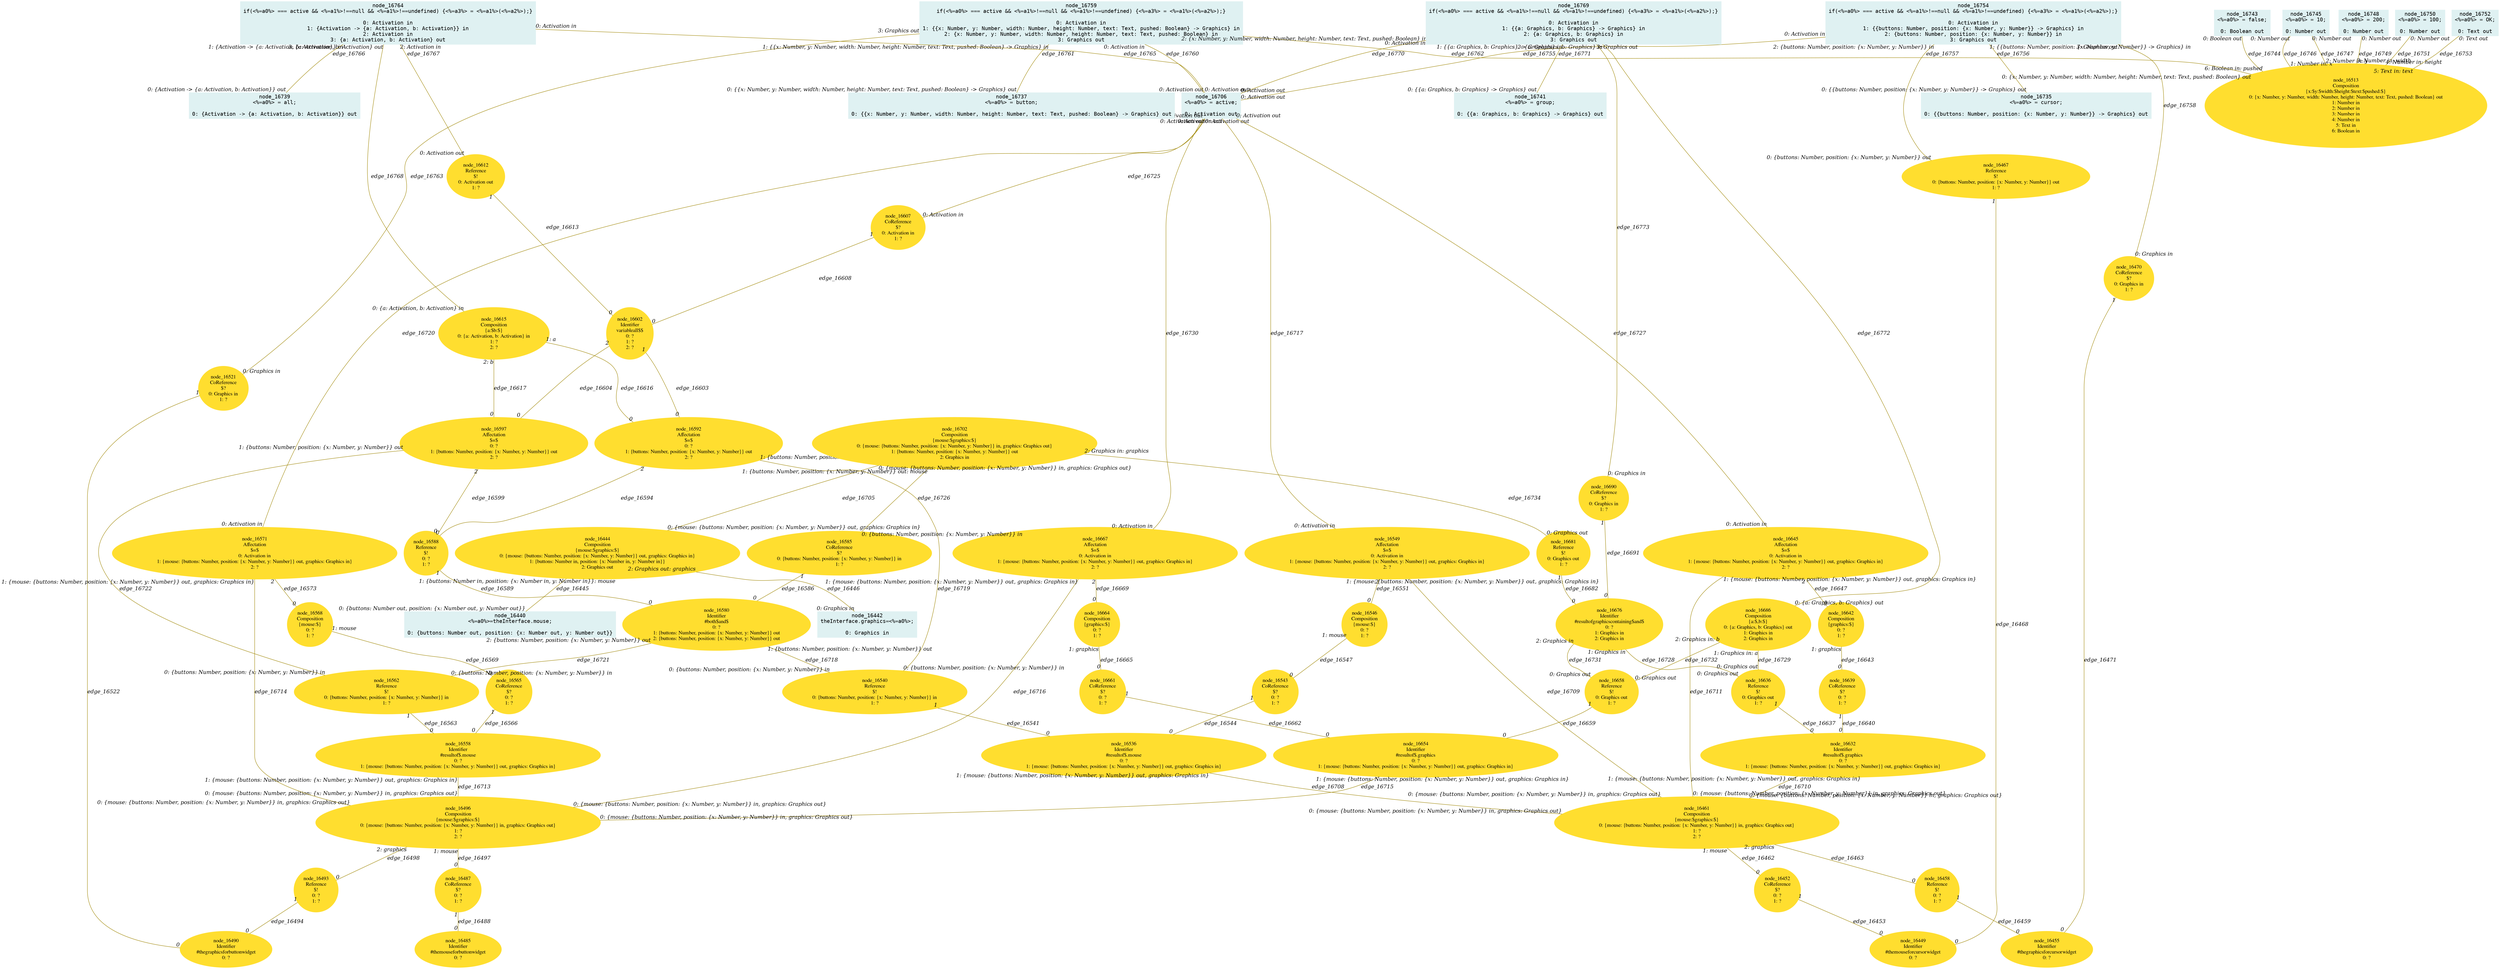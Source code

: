 digraph g{node_16440 [shape="box", style="filled", color="#dff1f2", fontname="Courier", label="node_16440
<%=a0%>=theInterface.mouse;

0: {buttons: Number out, position: {x: Number out, y: Number out}}" ]
node_16442 [shape="box", style="filled", color="#dff1f2", fontname="Courier", label="node_16442
theInterface.graphics=<%=a0%>;

0: Graphics in" ]
node_16444 [shape="ellipse", style="filled", color="#ffde2f", fontname="Times", label="node_16444
Composition
{mouse:$graphics:$}
0: {mouse: {buttons: Number, position: {x: Number, y: Number}} out, graphics: Graphics in}
1: {buttons: Number in, position: {x: Number in, y: Number in}}
2: Graphics out" ]
node_16449 [shape="ellipse", style="filled", color="#ffde2f", fontname="Times", label="node_16449
Identifier
#themouseforcursorwidget
0: ?" ]
node_16452 [shape="ellipse", style="filled", color="#ffde2f", fontname="Times", label="node_16452
CoReference
$?
0: ?
1: ?" ]
node_16455 [shape="ellipse", style="filled", color="#ffde2f", fontname="Times", label="node_16455
Identifier
#thegraphicsforcursorwidget
0: ?" ]
node_16458 [shape="ellipse", style="filled", color="#ffde2f", fontname="Times", label="node_16458
Reference
$!
0: ?
1: ?" ]
node_16461 [shape="ellipse", style="filled", color="#ffde2f", fontname="Times", label="node_16461
Composition
{mouse:$graphics:$}
0: {mouse: {buttons: Number, position: {x: Number, y: Number}} in, graphics: Graphics out}
1: ?
2: ?" ]
node_16467 [shape="ellipse", style="filled", color="#ffde2f", fontname="Times", label="node_16467
Reference
$!
0: {buttons: Number, position: {x: Number, y: Number}} out
1: ?" ]
node_16470 [shape="ellipse", style="filled", color="#ffde2f", fontname="Times", label="node_16470
CoReference
$?
0: Graphics in
1: ?" ]
node_16485 [shape="ellipse", style="filled", color="#ffde2f", fontname="Times", label="node_16485
Identifier
#themouseforbuttonwidget
0: ?" ]
node_16487 [shape="ellipse", style="filled", color="#ffde2f", fontname="Times", label="node_16487
CoReference
$?
0: ?
1: ?" ]
node_16490 [shape="ellipse", style="filled", color="#ffde2f", fontname="Times", label="node_16490
Identifier
#thegraphicsforbuttonwidget
0: ?" ]
node_16493 [shape="ellipse", style="filled", color="#ffde2f", fontname="Times", label="node_16493
Reference
$!
0: ?
1: ?" ]
node_16496 [shape="ellipse", style="filled", color="#ffde2f", fontname="Times", label="node_16496
Composition
{mouse:$graphics:$}
0: {mouse: {buttons: Number, position: {x: Number, y: Number}} in, graphics: Graphics out}
1: ?
2: ?" ]
node_16513 [shape="ellipse", style="filled", color="#ffde2f", fontname="Times", label="node_16513
Composition
{x:$y:$width:$height:$text:$pushed:$}
0: {x: Number, y: Number, width: Number, height: Number, text: Text, pushed: Boolean} out
1: Number in
2: Number in
3: Number in
4: Number in
5: Text in
6: Boolean in" ]
node_16521 [shape="ellipse", style="filled", color="#ffde2f", fontname="Times", label="node_16521
CoReference
$?
0: Graphics in
1: ?" ]
node_16536 [shape="ellipse", style="filled", color="#ffde2f", fontname="Times", label="node_16536
Identifier
#resultof$.mouse
0: ?
1: {mouse: {buttons: Number, position: {x: Number, y: Number}} out, graphics: Graphics in}" ]
node_16540 [shape="ellipse", style="filled", color="#ffde2f", fontname="Times", label="node_16540
Reference
$!
0: {buttons: Number, position: {x: Number, y: Number}} in
1: ?" ]
node_16543 [shape="ellipse", style="filled", color="#ffde2f", fontname="Times", label="node_16543
CoReference
$?
0: ?
1: ?" ]
node_16546 [shape="ellipse", style="filled", color="#ffde2f", fontname="Times", label="node_16546
Composition
{mouse:$}
0: ?
1: ?" ]
node_16549 [shape="ellipse", style="filled", color="#ffde2f", fontname="Times", label="node_16549
Affectation
$=$
0: Activation in
1: {mouse: {buttons: Number, position: {x: Number, y: Number}} out, graphics: Graphics in}
2: ?" ]
node_16558 [shape="ellipse", style="filled", color="#ffde2f", fontname="Times", label="node_16558
Identifier
#resultof$.mouse
0: ?
1: {mouse: {buttons: Number, position: {x: Number, y: Number}} out, graphics: Graphics in}" ]
node_16562 [shape="ellipse", style="filled", color="#ffde2f", fontname="Times", label="node_16562
Reference
$!
0: {buttons: Number, position: {x: Number, y: Number}} in
1: ?" ]
node_16565 [shape="ellipse", style="filled", color="#ffde2f", fontname="Times", label="node_16565
CoReference
$?
0: ?
1: ?" ]
node_16568 [shape="ellipse", style="filled", color="#ffde2f", fontname="Times", label="node_16568
Composition
{mouse:$}
0: ?
1: ?" ]
node_16571 [shape="ellipse", style="filled", color="#ffde2f", fontname="Times", label="node_16571
Affectation
$=$
0: Activation in
1: {mouse: {buttons: Number, position: {x: Number, y: Number}} out, graphics: Graphics in}
2: ?" ]
node_16580 [shape="ellipse", style="filled", color="#ffde2f", fontname="Times", label="node_16580
Identifier
#both$and$
0: ?
1: {buttons: Number, position: {x: Number, y: Number}} out
2: {buttons: Number, position: {x: Number, y: Number}} out" ]
node_16585 [shape="ellipse", style="filled", color="#ffde2f", fontname="Times", label="node_16585
CoReference
$?
0: {buttons: Number, position: {x: Number, y: Number}} in
1: ?" ]
node_16588 [shape="ellipse", style="filled", color="#ffde2f", fontname="Times", label="node_16588
Reference
$!
0: ?
1: ?" ]
node_16592 [shape="ellipse", style="filled", color="#ffde2f", fontname="Times", label="node_16592
Affectation
$=$
0: ?
1: {buttons: Number, position: {x: Number, y: Number}} out
2: ?" ]
node_16597 [shape="ellipse", style="filled", color="#ffde2f", fontname="Times", label="node_16597
Affectation
$=$
0: ?
1: {buttons: Number, position: {x: Number, y: Number}} out
2: ?" ]
node_16602 [shape="ellipse", style="filled", color="#ffde2f", fontname="Times", label="node_16602
Identifier
variableall$$
0: ?
1: ?
2: ?" ]
node_16607 [shape="ellipse", style="filled", color="#ffde2f", fontname="Times", label="node_16607
CoReference
$?
0: Activation in
1: ?" ]
node_16612 [shape="ellipse", style="filled", color="#ffde2f", fontname="Times", label="node_16612
Reference
$!
0: Activation out
1: ?" ]
node_16615 [shape="ellipse", style="filled", color="#ffde2f", fontname="Times", label="node_16615
Composition
{a:$b:$}
0: {a: Activation, b: Activation} in
1: ?
2: ?" ]
node_16632 [shape="ellipse", style="filled", color="#ffde2f", fontname="Times", label="node_16632
Identifier
#resultof$.graphics
0: ?
1: {mouse: {buttons: Number, position: {x: Number, y: Number}} out, graphics: Graphics in}" ]
node_16636 [shape="ellipse", style="filled", color="#ffde2f", fontname="Times", label="node_16636
Reference
$!
0: Graphics out
1: ?" ]
node_16639 [shape="ellipse", style="filled", color="#ffde2f", fontname="Times", label="node_16639
CoReference
$?
0: ?
1: ?" ]
node_16642 [shape="ellipse", style="filled", color="#ffde2f", fontname="Times", label="node_16642
Composition
{graphics:$}
0: ?
1: ?" ]
node_16645 [shape="ellipse", style="filled", color="#ffde2f", fontname="Times", label="node_16645
Affectation
$=$
0: Activation in
1: {mouse: {buttons: Number, position: {x: Number, y: Number}} out, graphics: Graphics in}
2: ?" ]
node_16654 [shape="ellipse", style="filled", color="#ffde2f", fontname="Times", label="node_16654
Identifier
#resultof$.graphics
0: ?
1: {mouse: {buttons: Number, position: {x: Number, y: Number}} out, graphics: Graphics in}" ]
node_16658 [shape="ellipse", style="filled", color="#ffde2f", fontname="Times", label="node_16658
Reference
$!
0: Graphics out
1: ?" ]
node_16661 [shape="ellipse", style="filled", color="#ffde2f", fontname="Times", label="node_16661
CoReference
$?
0: ?
1: ?" ]
node_16664 [shape="ellipse", style="filled", color="#ffde2f", fontname="Times", label="node_16664
Composition
{graphics:$}
0: ?
1: ?" ]
node_16667 [shape="ellipse", style="filled", color="#ffde2f", fontname="Times", label="node_16667
Affectation
$=$
0: Activation in
1: {mouse: {buttons: Number, position: {x: Number, y: Number}} out, graphics: Graphics in}
2: ?" ]
node_16676 [shape="ellipse", style="filled", color="#ffde2f", fontname="Times", label="node_16676
Identifier
#resultofgraphicscontaining$and$
0: ?
1: Graphics in
2: Graphics in" ]
node_16681 [shape="ellipse", style="filled", color="#ffde2f", fontname="Times", label="node_16681
Reference
$!
0: Graphics out
1: ?" ]
node_16686 [shape="ellipse", style="filled", color="#ffde2f", fontname="Times", label="node_16686
Composition
{a:$,b:$}
0: {a: Graphics, b: Graphics} out
1: Graphics in
2: Graphics in" ]
node_16690 [shape="ellipse", style="filled", color="#ffde2f", fontname="Times", label="node_16690
CoReference
$?
0: Graphics in
1: ?" ]
node_16702 [shape="ellipse", style="filled", color="#ffde2f", fontname="Times", label="node_16702
Composition
{mouse:$graphics:$}
0: {mouse: {buttons: Number, position: {x: Number, y: Number}} in, graphics: Graphics out}
1: {buttons: Number, position: {x: Number, y: Number}} out
2: Graphics in" ]
node_16706 [shape="box", style="filled", color="#dff1f2", fontname="Courier", label="node_16706
<%=a0%> = active;

0: Activation out" ]
node_16735 [shape="box", style="filled", color="#dff1f2", fontname="Courier", label="node_16735
<%=a0%> = cursor;

0: {{buttons: Number, position: {x: Number, y: Number}} -> Graphics} out" ]
node_16737 [shape="box", style="filled", color="#dff1f2", fontname="Courier", label="node_16737
<%=a0%> = button;

0: {{x: Number, y: Number, width: Number, height: Number, text: Text, pushed: Boolean} -> Graphics} out" ]
node_16739 [shape="box", style="filled", color="#dff1f2", fontname="Courier", label="node_16739
<%=a0%> = all;

0: {Activation -> {a: Activation, b: Activation}} out" ]
node_16741 [shape="box", style="filled", color="#dff1f2", fontname="Courier", label="node_16741
<%=a0%> = group;

0: {{a: Graphics, b: Graphics} -> Graphics} out" ]
node_16743 [shape="box", style="filled", color="#dff1f2", fontname="Courier", label="node_16743
<%=a0%> = false;

0: Boolean out" ]
node_16745 [shape="box", style="filled", color="#dff1f2", fontname="Courier", label="node_16745
<%=a0%> = 10;

0: Number out" ]
node_16748 [shape="box", style="filled", color="#dff1f2", fontname="Courier", label="node_16748
<%=a0%> = 200;

0: Number out" ]
node_16750 [shape="box", style="filled", color="#dff1f2", fontname="Courier", label="node_16750
<%=a0%> = 100;

0: Number out" ]
node_16752 [shape="box", style="filled", color="#dff1f2", fontname="Courier", label="node_16752
<%=a0%> = OK;

0: Text out" ]
node_16754 [shape="box", style="filled", color="#dff1f2", fontname="Courier", label="node_16754
if(<%=a0%> === active && <%=a1%>!==null && <%=a1%>!==undefined) {<%=a3%> = <%=a1%>(<%=a2%>);}

0: Activation in
1: {{buttons: Number, position: {x: Number, y: Number}} -> Graphics} in
2: {buttons: Number, position: {x: Number, y: Number}} in
3: Graphics out" ]
node_16759 [shape="box", style="filled", color="#dff1f2", fontname="Courier", label="node_16759
if(<%=a0%> === active && <%=a1%>!==null && <%=a1%>!==undefined) {<%=a3%> = <%=a1%>(<%=a2%>);}

0: Activation in
1: {{x: Number, y: Number, width: Number, height: Number, text: Text, pushed: Boolean} -> Graphics} in
2: {x: Number, y: Number, width: Number, height: Number, text: Text, pushed: Boolean} in
3: Graphics out" ]
node_16764 [shape="box", style="filled", color="#dff1f2", fontname="Courier", label="node_16764
if(<%=a0%> === active && <%=a1%>!==null && <%=a1%>!==undefined) {<%=a3%> = <%=a1%>(<%=a2%>);}

0: Activation in
1: {Activation -> {a: Activation, b: Activation}} in
2: Activation in
3: {a: Activation, b: Activation} out" ]
node_16769 [shape="box", style="filled", color="#dff1f2", fontname="Courier", label="node_16769
if(<%=a0%> === active && <%=a1%>!==null && <%=a1%>!==undefined) {<%=a3%> = <%=a1%>(<%=a2%>);}

0: Activation in
1: {{a: Graphics, b: Graphics} -> Graphics} in
2: {a: Graphics, b: Graphics} in
3: Graphics out" ]
node_16444 -> node_16440 [dir=none, arrowHead=none, fontname="Times-Italic", arrowsize=1, color="#9d8400", label="edge_16445",  headlabel="0: {buttons: Number out, position: {x: Number out, y: Number out}}", taillabel="1: {buttons: Number in, position: {x: Number in, y: Number in}}: mouse" ]
node_16444 -> node_16442 [dir=none, arrowHead=none, fontname="Times-Italic", arrowsize=1, color="#9d8400", label="edge_16446",  headlabel="0: Graphics in", taillabel="2: Graphics out: graphics" ]
node_16452 -> node_16449 [dir=none, arrowHead=none, fontname="Times-Italic", arrowsize=1, color="#9d8400", label="edge_16453",  headlabel="0", taillabel="1" ]
node_16458 -> node_16455 [dir=none, arrowHead=none, fontname="Times-Italic", arrowsize=1, color="#9d8400", label="edge_16459",  headlabel="0", taillabel="1" ]
node_16461 -> node_16452 [dir=none, arrowHead=none, fontname="Times-Italic", arrowsize=1, color="#9d8400", label="edge_16462",  headlabel="0", taillabel="1: mouse" ]
node_16461 -> node_16458 [dir=none, arrowHead=none, fontname="Times-Italic", arrowsize=1, color="#9d8400", label="edge_16463",  headlabel="0", taillabel="2: graphics" ]
node_16467 -> node_16449 [dir=none, arrowHead=none, fontname="Times-Italic", arrowsize=1, color="#9d8400", label="edge_16468",  headlabel="0", taillabel="1" ]
node_16470 -> node_16455 [dir=none, arrowHead=none, fontname="Times-Italic", arrowsize=1, color="#9d8400", label="edge_16471",  headlabel="0", taillabel="1" ]
node_16487 -> node_16485 [dir=none, arrowHead=none, fontname="Times-Italic", arrowsize=1, color="#9d8400", label="edge_16488",  headlabel="0", taillabel="1" ]
node_16493 -> node_16490 [dir=none, arrowHead=none, fontname="Times-Italic", arrowsize=1, color="#9d8400", label="edge_16494",  headlabel="0", taillabel="1" ]
node_16496 -> node_16487 [dir=none, arrowHead=none, fontname="Times-Italic", arrowsize=1, color="#9d8400", label="edge_16497",  headlabel="0", taillabel="1: mouse" ]
node_16496 -> node_16493 [dir=none, arrowHead=none, fontname="Times-Italic", arrowsize=1, color="#9d8400", label="edge_16498",  headlabel="0", taillabel="2: graphics" ]
node_16521 -> node_16490 [dir=none, arrowHead=none, fontname="Times-Italic", arrowsize=1, color="#9d8400", label="edge_16522",  headlabel="0", taillabel="1" ]
node_16540 -> node_16536 [dir=none, arrowHead=none, fontname="Times-Italic", arrowsize=1, color="#9d8400", label="edge_16541",  headlabel="0", taillabel="1" ]
node_16543 -> node_16536 [dir=none, arrowHead=none, fontname="Times-Italic", arrowsize=1, color="#9d8400", label="edge_16544",  headlabel="0", taillabel="1" ]
node_16546 -> node_16543 [dir=none, arrowHead=none, fontname="Times-Italic", arrowsize=1, color="#9d8400", label="edge_16547",  headlabel="0", taillabel="1: mouse" ]
node_16549 -> node_16546 [dir=none, arrowHead=none, fontname="Times-Italic", arrowsize=1, color="#9d8400", label="edge_16551",  headlabel="0", taillabel="2" ]
node_16562 -> node_16558 [dir=none, arrowHead=none, fontname="Times-Italic", arrowsize=1, color="#9d8400", label="edge_16563",  headlabel="0", taillabel="1" ]
node_16565 -> node_16558 [dir=none, arrowHead=none, fontname="Times-Italic", arrowsize=1, color="#9d8400", label="edge_16566",  headlabel="0", taillabel="1" ]
node_16568 -> node_16565 [dir=none, arrowHead=none, fontname="Times-Italic", arrowsize=1, color="#9d8400", label="edge_16569",  headlabel="0", taillabel="1: mouse" ]
node_16571 -> node_16568 [dir=none, arrowHead=none, fontname="Times-Italic", arrowsize=1, color="#9d8400", label="edge_16573",  headlabel="0", taillabel="2" ]
node_16585 -> node_16580 [dir=none, arrowHead=none, fontname="Times-Italic", arrowsize=1, color="#9d8400", label="edge_16586",  headlabel="0", taillabel="1" ]
node_16588 -> node_16580 [dir=none, arrowHead=none, fontname="Times-Italic", arrowsize=1, color="#9d8400", label="edge_16589",  headlabel="0", taillabel="1" ]
node_16592 -> node_16588 [dir=none, arrowHead=none, fontname="Times-Italic", arrowsize=1, color="#9d8400", label="edge_16594",  headlabel="0", taillabel="2" ]
node_16597 -> node_16588 [dir=none, arrowHead=none, fontname="Times-Italic", arrowsize=1, color="#9d8400", label="edge_16599",  headlabel="0", taillabel="2" ]
node_16602 -> node_16592 [dir=none, arrowHead=none, fontname="Times-Italic", arrowsize=1, color="#9d8400", label="edge_16603",  headlabel="0", taillabel="1" ]
node_16602 -> node_16597 [dir=none, arrowHead=none, fontname="Times-Italic", arrowsize=1, color="#9d8400", label="edge_16604",  headlabel="0", taillabel="2" ]
node_16607 -> node_16602 [dir=none, arrowHead=none, fontname="Times-Italic", arrowsize=1, color="#9d8400", label="edge_16608",  headlabel="0", taillabel="1" ]
node_16612 -> node_16602 [dir=none, arrowHead=none, fontname="Times-Italic", arrowsize=1, color="#9d8400", label="edge_16613",  headlabel="0", taillabel="1" ]
node_16615 -> node_16592 [dir=none, arrowHead=none, fontname="Times-Italic", arrowsize=1, color="#9d8400", label="edge_16616",  headlabel="0", taillabel="1: a" ]
node_16615 -> node_16597 [dir=none, arrowHead=none, fontname="Times-Italic", arrowsize=1, color="#9d8400", label="edge_16617",  headlabel="0", taillabel="2: b" ]
node_16636 -> node_16632 [dir=none, arrowHead=none, fontname="Times-Italic", arrowsize=1, color="#9d8400", label="edge_16637",  headlabel="0", taillabel="1" ]
node_16639 -> node_16632 [dir=none, arrowHead=none, fontname="Times-Italic", arrowsize=1, color="#9d8400", label="edge_16640",  headlabel="0", taillabel="1" ]
node_16642 -> node_16639 [dir=none, arrowHead=none, fontname="Times-Italic", arrowsize=1, color="#9d8400", label="edge_16643",  headlabel="0", taillabel="1: graphics" ]
node_16645 -> node_16642 [dir=none, arrowHead=none, fontname="Times-Italic", arrowsize=1, color="#9d8400", label="edge_16647",  headlabel="0", taillabel="2" ]
node_16658 -> node_16654 [dir=none, arrowHead=none, fontname="Times-Italic", arrowsize=1, color="#9d8400", label="edge_16659",  headlabel="0", taillabel="1" ]
node_16661 -> node_16654 [dir=none, arrowHead=none, fontname="Times-Italic", arrowsize=1, color="#9d8400", label="edge_16662",  headlabel="0", taillabel="1" ]
node_16664 -> node_16661 [dir=none, arrowHead=none, fontname="Times-Italic", arrowsize=1, color="#9d8400", label="edge_16665",  headlabel="0", taillabel="1: graphics" ]
node_16667 -> node_16664 [dir=none, arrowHead=none, fontname="Times-Italic", arrowsize=1, color="#9d8400", label="edge_16669",  headlabel="0", taillabel="2" ]
node_16681 -> node_16676 [dir=none, arrowHead=none, fontname="Times-Italic", arrowsize=1, color="#9d8400", label="edge_16682",  headlabel="0", taillabel="1" ]
node_16690 -> node_16676 [dir=none, arrowHead=none, fontname="Times-Italic", arrowsize=1, color="#9d8400", label="edge_16691",  headlabel="0", taillabel="1" ]
node_16702 -> node_16444 [dir=none, arrowHead=none, fontname="Times-Italic", arrowsize=1, color="#9d8400", label="edge_16705",  headlabel="0: {mouse: {buttons: Number, position: {x: Number, y: Number}} out, graphics: Graphics in}", taillabel="0: {mouse: {buttons: Number, position: {x: Number, y: Number}} in, graphics: Graphics out}" ]
node_16536 -> node_16461 [dir=none, arrowHead=none, fontname="Times-Italic", arrowsize=1, color="#9d8400", label="edge_16708",  headlabel="0: {mouse: {buttons: Number, position: {x: Number, y: Number}} in, graphics: Graphics out}", taillabel="1: {mouse: {buttons: Number, position: {x: Number, y: Number}} out, graphics: Graphics in}" ]
node_16549 -> node_16461 [dir=none, arrowHead=none, fontname="Times-Italic", arrowsize=1, color="#9d8400", label="edge_16709",  headlabel="0: {mouse: {buttons: Number, position: {x: Number, y: Number}} in, graphics: Graphics out}", taillabel="1: {mouse: {buttons: Number, position: {x: Number, y: Number}} out, graphics: Graphics in}" ]
node_16632 -> node_16461 [dir=none, arrowHead=none, fontname="Times-Italic", arrowsize=1, color="#9d8400", label="edge_16710",  headlabel="0: {mouse: {buttons: Number, position: {x: Number, y: Number}} in, graphics: Graphics out}", taillabel="1: {mouse: {buttons: Number, position: {x: Number, y: Number}} out, graphics: Graphics in}" ]
node_16645 -> node_16461 [dir=none, arrowHead=none, fontname="Times-Italic", arrowsize=1, color="#9d8400", label="edge_16711",  headlabel="0: {mouse: {buttons: Number, position: {x: Number, y: Number}} in, graphics: Graphics out}", taillabel="1: {mouse: {buttons: Number, position: {x: Number, y: Number}} out, graphics: Graphics in}" ]
node_16558 -> node_16496 [dir=none, arrowHead=none, fontname="Times-Italic", arrowsize=1, color="#9d8400", label="edge_16713",  headlabel="0: {mouse: {buttons: Number, position: {x: Number, y: Number}} in, graphics: Graphics out}", taillabel="1: {mouse: {buttons: Number, position: {x: Number, y: Number}} out, graphics: Graphics in}" ]
node_16571 -> node_16496 [dir=none, arrowHead=none, fontname="Times-Italic", arrowsize=1, color="#9d8400", label="edge_16714",  headlabel="0: {mouse: {buttons: Number, position: {x: Number, y: Number}} in, graphics: Graphics out}", taillabel="1: {mouse: {buttons: Number, position: {x: Number, y: Number}} out, graphics: Graphics in}" ]
node_16654 -> node_16496 [dir=none, arrowHead=none, fontname="Times-Italic", arrowsize=1, color="#9d8400", label="edge_16715",  headlabel="0: {mouse: {buttons: Number, position: {x: Number, y: Number}} in, graphics: Graphics out}", taillabel="1: {mouse: {buttons: Number, position: {x: Number, y: Number}} out, graphics: Graphics in}" ]
node_16667 -> node_16496 [dir=none, arrowHead=none, fontname="Times-Italic", arrowsize=1, color="#9d8400", label="edge_16716",  headlabel="0: {mouse: {buttons: Number, position: {x: Number, y: Number}} in, graphics: Graphics out}", taillabel="1: {mouse: {buttons: Number, position: {x: Number, y: Number}} out, graphics: Graphics in}" ]
node_16706 -> node_16549 [dir=none, arrowHead=none, fontname="Times-Italic", arrowsize=1, color="#9d8400", label="edge_16717",  headlabel="0: Activation in", taillabel="0: Activation out" ]
node_16580 -> node_16540 [dir=none, arrowHead=none, fontname="Times-Italic", arrowsize=1, color="#9d8400", label="edge_16718",  headlabel="0: {buttons: Number, position: {x: Number, y: Number}} in", taillabel="1: {buttons: Number, position: {x: Number, y: Number}} out" ]
node_16592 -> node_16540 [dir=none, arrowHead=none, fontname="Times-Italic", arrowsize=1, color="#9d8400", label="edge_16719",  headlabel="0: {buttons: Number, position: {x: Number, y: Number}} in", taillabel="1: {buttons: Number, position: {x: Number, y: Number}} out" ]
node_16706 -> node_16571 [dir=none, arrowHead=none, fontname="Times-Italic", arrowsize=1, color="#9d8400", label="edge_16720",  headlabel="0: Activation in", taillabel="0: Activation out" ]
node_16580 -> node_16562 [dir=none, arrowHead=none, fontname="Times-Italic", arrowsize=1, color="#9d8400", label="edge_16721",  headlabel="0: {buttons: Number, position: {x: Number, y: Number}} in", taillabel="2: {buttons: Number, position: {x: Number, y: Number}} out" ]
node_16597 -> node_16562 [dir=none, arrowHead=none, fontname="Times-Italic", arrowsize=1, color="#9d8400", label="edge_16722",  headlabel="0: {buttons: Number, position: {x: Number, y: Number}} in", taillabel="1: {buttons: Number, position: {x: Number, y: Number}} out" ]
node_16706 -> node_16607 [dir=none, arrowHead=none, fontname="Times-Italic", arrowsize=1, color="#9d8400", label="edge_16725",  headlabel="0: Activation in", taillabel="0: Activation out" ]
node_16702 -> node_16585 [dir=none, arrowHead=none, fontname="Times-Italic", arrowsize=1, color="#9d8400", label="edge_16726",  headlabel="0: {buttons: Number, position: {x: Number, y: Number}} in", taillabel="1: {buttons: Number, position: {x: Number, y: Number}} out: mouse" ]
node_16706 -> node_16645 [dir=none, arrowHead=none, fontname="Times-Italic", arrowsize=1, color="#9d8400", label="edge_16727",  headlabel="0: Activation in", taillabel="0: Activation out" ]
node_16676 -> node_16636 [dir=none, arrowHead=none, fontname="Times-Italic", arrowsize=1, color="#9d8400", label="edge_16728",  headlabel="0: Graphics out", taillabel="1: Graphics in" ]
node_16686 -> node_16636 [dir=none, arrowHead=none, fontname="Times-Italic", arrowsize=1, color="#9d8400", label="edge_16729",  headlabel="0: Graphics out", taillabel="1: Graphics in: a" ]
node_16706 -> node_16667 [dir=none, arrowHead=none, fontname="Times-Italic", arrowsize=1, color="#9d8400", label="edge_16730",  headlabel="0: Activation in", taillabel="0: Activation out" ]
node_16676 -> node_16658 [dir=none, arrowHead=none, fontname="Times-Italic", arrowsize=1, color="#9d8400", label="edge_16731",  headlabel="0: Graphics out", taillabel="2: Graphics in" ]
node_16686 -> node_16658 [dir=none, arrowHead=none, fontname="Times-Italic", arrowsize=1, color="#9d8400", label="edge_16732",  headlabel="0: Graphics out", taillabel="2: Graphics in: b" ]
node_16702 -> node_16681 [dir=none, arrowHead=none, fontname="Times-Italic", arrowsize=1, color="#9d8400", label="edge_16734",  headlabel="0: Graphics out", taillabel="2: Graphics in: graphics" ]
node_16743 -> node_16513 [dir=none, arrowHead=none, fontname="Times-Italic", arrowsize=1, color="#9d8400", label="edge_16744",  headlabel="6: Boolean in: pushed", taillabel="0: Boolean out" ]
node_16745 -> node_16513 [dir=none, arrowHead=none, fontname="Times-Italic", arrowsize=1, color="#9d8400", label="edge_16746",  headlabel="1: Number in: x", taillabel="0: Number out" ]
node_16745 -> node_16513 [dir=none, arrowHead=none, fontname="Times-Italic", arrowsize=1, color="#9d8400", label="edge_16747",  headlabel="2: Number in: y", taillabel="0: Number out" ]
node_16748 -> node_16513 [dir=none, arrowHead=none, fontname="Times-Italic", arrowsize=1, color="#9d8400", label="edge_16749",  headlabel="3: Number in: width", taillabel="0: Number out" ]
node_16750 -> node_16513 [dir=none, arrowHead=none, fontname="Times-Italic", arrowsize=1, color="#9d8400", label="edge_16751",  headlabel="4: Number in: height", taillabel="0: Number out" ]
node_16752 -> node_16513 [dir=none, arrowHead=none, fontname="Times-Italic", arrowsize=1, color="#9d8400", label="edge_16753",  headlabel="5: Text in: text", taillabel="0: Text out" ]
node_16754 -> node_16706 [dir=none, arrowHead=none, fontname="Times-Italic", arrowsize=1, color="#9d8400", label="edge_16755",  headlabel="0: Activation out", taillabel="0: Activation in" ]
node_16754 -> node_16735 [dir=none, arrowHead=none, fontname="Times-Italic", arrowsize=1, color="#9d8400", label="edge_16756",  headlabel="0: {{buttons: Number, position: {x: Number, y: Number}} -> Graphics} out", taillabel="1: {{buttons: Number, position: {x: Number, y: Number}} -> Graphics} in" ]
node_16754 -> node_16467 [dir=none, arrowHead=none, fontname="Times-Italic", arrowsize=1, color="#9d8400", label="edge_16757",  headlabel="0: {buttons: Number, position: {x: Number, y: Number}} out", taillabel="2: {buttons: Number, position: {x: Number, y: Number}} in" ]
node_16754 -> node_16470 [dir=none, arrowHead=none, fontname="Times-Italic", arrowsize=1, color="#9d8400", label="edge_16758",  headlabel="0: Graphics in", taillabel="3: Graphics out" ]
node_16759 -> node_16706 [dir=none, arrowHead=none, fontname="Times-Italic", arrowsize=1, color="#9d8400", label="edge_16760",  headlabel="0: Activation out", taillabel="0: Activation in" ]
node_16759 -> node_16737 [dir=none, arrowHead=none, fontname="Times-Italic", arrowsize=1, color="#9d8400", label="edge_16761",  headlabel="0: {{x: Number, y: Number, width: Number, height: Number, text: Text, pushed: Boolean} -> Graphics} out", taillabel="1: {{x: Number, y: Number, width: Number, height: Number, text: Text, pushed: Boolean} -> Graphics} in" ]
node_16759 -> node_16513 [dir=none, arrowHead=none, fontname="Times-Italic", arrowsize=1, color="#9d8400", label="edge_16762",  headlabel="0: {x: Number, y: Number, width: Number, height: Number, text: Text, pushed: Boolean} out", taillabel="2: {x: Number, y: Number, width: Number, height: Number, text: Text, pushed: Boolean} in" ]
node_16759 -> node_16521 [dir=none, arrowHead=none, fontname="Times-Italic", arrowsize=1, color="#9d8400", label="edge_16763",  headlabel="0: Graphics in", taillabel="3: Graphics out" ]
node_16764 -> node_16706 [dir=none, arrowHead=none, fontname="Times-Italic", arrowsize=1, color="#9d8400", label="edge_16765",  headlabel="0: Activation out", taillabel="0: Activation in" ]
node_16764 -> node_16739 [dir=none, arrowHead=none, fontname="Times-Italic", arrowsize=1, color="#9d8400", label="edge_16766",  headlabel="0: {Activation -> {a: Activation, b: Activation}} out", taillabel="1: {Activation -> {a: Activation, b: Activation}} in" ]
node_16764 -> node_16612 [dir=none, arrowHead=none, fontname="Times-Italic", arrowsize=1, color="#9d8400", label="edge_16767",  headlabel="0: Activation out", taillabel="2: Activation in" ]
node_16764 -> node_16615 [dir=none, arrowHead=none, fontname="Times-Italic", arrowsize=1, color="#9d8400", label="edge_16768",  headlabel="0: {a: Activation, b: Activation} in", taillabel="3: {a: Activation, b: Activation} out" ]
node_16769 -> node_16706 [dir=none, arrowHead=none, fontname="Times-Italic", arrowsize=1, color="#9d8400", label="edge_16770",  headlabel="0: Activation out", taillabel="0: Activation in" ]
node_16769 -> node_16741 [dir=none, arrowHead=none, fontname="Times-Italic", arrowsize=1, color="#9d8400", label="edge_16771",  headlabel="0: {{a: Graphics, b: Graphics} -> Graphics} out", taillabel="1: {{a: Graphics, b: Graphics} -> Graphics} in" ]
node_16769 -> node_16686 [dir=none, arrowHead=none, fontname="Times-Italic", arrowsize=1, color="#9d8400", label="edge_16772",  headlabel="0: {a: Graphics, b: Graphics} out", taillabel="2: {a: Graphics, b: Graphics} in" ]
node_16769 -> node_16690 [dir=none, arrowHead=none, fontname="Times-Italic", arrowsize=1, color="#9d8400", label="edge_16773",  headlabel="0: Graphics in", taillabel="3: Graphics out" ]
}